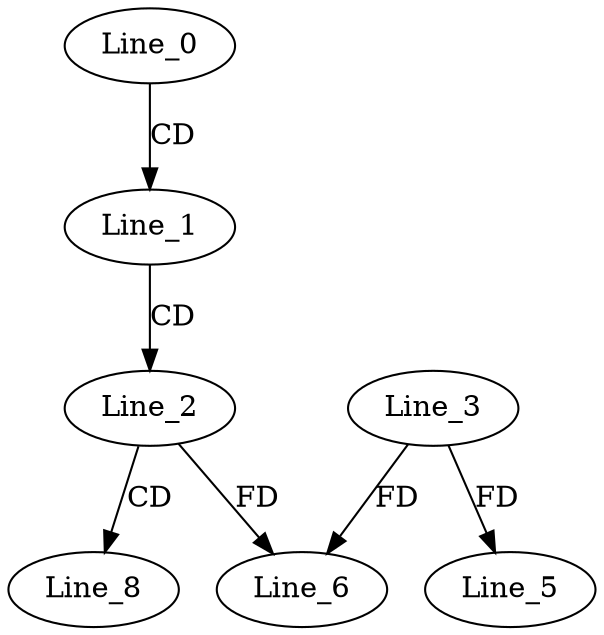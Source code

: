 digraph G {
  Line_0;
  Line_1;
  Line_2;
  Line_3;
  Line_5;
  Line_6;
  Line_8;
  Line_0 -> Line_1 [ label="CD" ];
  Line_1 -> Line_2 [ label="CD" ];
  Line_3 -> Line_5 [ label="FD" ];
  Line_2 -> Line_6 [ label="FD" ];
  Line_3 -> Line_6 [ label="FD" ];
  Line_2 -> Line_8 [ label="CD" ];
}
